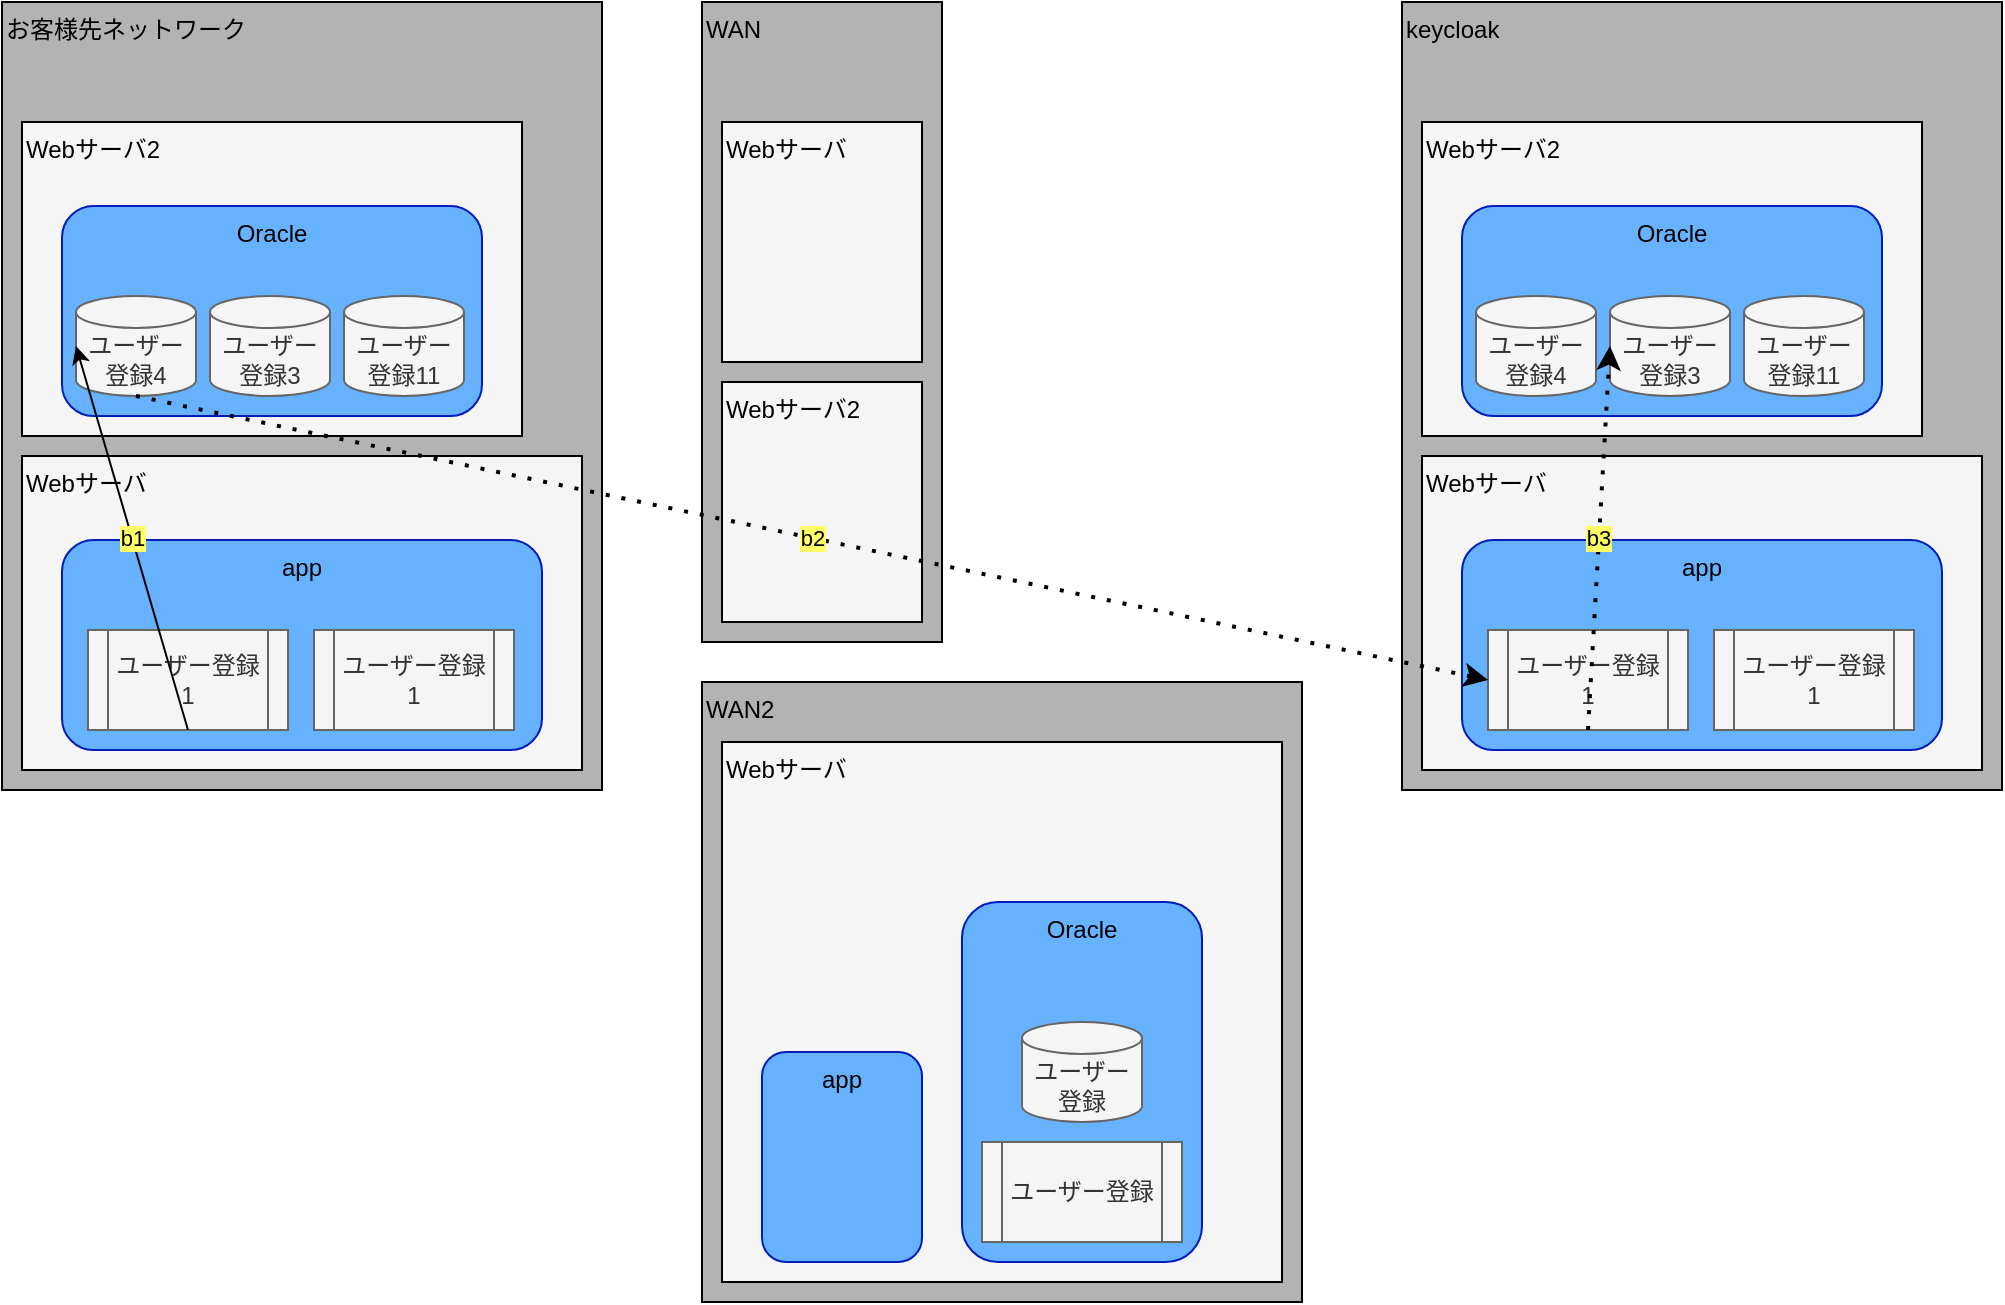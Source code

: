 <mxfile>
  <diagram id="DzRFVIfGvD17ysObrIGW" name="Page-1">
    <mxGraphModel dx="439" dy="828" grid="1" gridSize="10" guides="1" tooltips="1" connect="1" arrows="1" fold="1" page="1" pageScale="1" pageWidth="827" pageHeight="1169" math="0" shadow="0">
      <root>
        <mxCell id="Generate0"></mxCell>
        <mxCell id="Generate1" parent="Generate0"></mxCell>
        <mxCell id="Generate2" style="group" connectable="0" vertex="1" parent="Generate1">
          <mxGeometry x="50" y="50" width="300" height="394" as="geometry"></mxGeometry>
        </mxCell>
        <mxCell id="Generate3" value="お客様先ネットワーク" style="whiteSpace=wrap;html=1;aspect=fixed;strokeColor=#000000;strokeWidth=1;fillColor=#B3B3B3;gradientColor=none;align=left;fontColor=#000000;verticalAlign=top;" vertex="1" parent="Generate2">
          <mxGeometry width="300" height="394" as="geometry"></mxGeometry>
        </mxCell>
        <mxCell id="Generate4" style="group" connectable="0" vertex="1" parent="Generate2">
          <mxGeometry x="10" y="227" width="280" height="157" as="geometry"></mxGeometry>
        </mxCell>
        <mxCell id="Generate5" value="Webサーバ" style="whiteSpace=wrap;html=1;aspect=fixed;strokeColor=#000000;strokeWidth=1;fillColor=#f5f5f5;gradientColor=none;align=left;fontColor=#000000;verticalAlign=top;" vertex="1" parent="Generate4">
          <mxGeometry width="280" height="157" as="geometry"></mxGeometry>
        </mxCell>
        <mxCell id="Generate6" style="group" connectable="0" vertex="1" parent="Generate4">
          <mxGeometry x="20" y="42" width="240" height="105" as="geometry"></mxGeometry>
        </mxCell>
        <mxCell id="Generate7" value="app" style="rounded=1;whiteSpace=wrap;html=1;fillColor=#66B2FF;fontColor=#000000;strokeColor=#001DBC;align=center;verticalAlign=top;" vertex="1" parent="Generate6">
          <mxGeometry width="240" height="105" as="geometry"></mxGeometry>
        </mxCell>
        <mxCell id="9" value="ユーザー登録1" style="shape=process;whiteSpace=wrap;html=1;backgroundOutline=1;fontColor=#333333;fillColor=#f5f5f5;strokeColor=#666666;" vertex="1" parent="Generate6">
          <mxGeometry x="13" y="45" width="100" height="50" as="geometry"></mxGeometry>
        </mxCell>
        <mxCell id="15" value="ユーザー登録1" style="shape=process;whiteSpace=wrap;html=1;backgroundOutline=1;fontColor=#333333;fillColor=#f5f5f5;strokeColor=#666666;" vertex="1" parent="Generate6">
          <mxGeometry x="126" y="45" width="100" height="50" as="geometry"></mxGeometry>
        </mxCell>
        <mxCell id="Generate10" style="group" connectable="0" vertex="1" parent="Generate2">
          <mxGeometry x="10" y="60" width="250" height="157" as="geometry"></mxGeometry>
        </mxCell>
        <mxCell id="Generate11" value="Webサーバ2" style="whiteSpace=wrap;html=1;aspect=fixed;strokeColor=#000000;strokeWidth=1;fillColor=#f5f5f5;gradientColor=none;align=left;fontColor=#000000;verticalAlign=top;" vertex="1" parent="Generate10">
          <mxGeometry width="250" height="157" as="geometry"></mxGeometry>
        </mxCell>
        <mxCell id="Generate12" style="group" connectable="0" vertex="1" parent="Generate10">
          <mxGeometry x="20" y="42" width="210" height="105" as="geometry"></mxGeometry>
        </mxCell>
        <mxCell id="Generate13" value="Oracle" style="rounded=1;whiteSpace=wrap;html=1;fillColor=#66B2FF;fontColor=#000000;strokeColor=#001DBC;align=center;verticalAlign=top;" vertex="1" parent="Generate12">
          <mxGeometry width="210" height="105" as="geometry"></mxGeometry>
        </mxCell>
        <mxCell id="10" value="ユーザー登録4" style="shape=cylinder3;whiteSpace=wrap;html=1;boundedLbl=1;backgroundOutline=1;size=8;fontColor=#333333;fillColor=#f5f5f5;strokeColor=#666666;" vertex="1" parent="Generate12">
          <mxGeometry x="7" y="45" width="60" height="50" as="geometry"></mxGeometry>
        </mxCell>
        <mxCell id="11" value="ユーザー登録3" style="shape=cylinder3;whiteSpace=wrap;html=1;boundedLbl=1;backgroundOutline=1;size=8;fontColor=#333333;fillColor=#f5f5f5;strokeColor=#666666;" vertex="1" parent="Generate12">
          <mxGeometry x="74" y="45" width="60" height="50" as="geometry"></mxGeometry>
        </mxCell>
        <mxCell id="12" value="ユーザー登録11" style="shape=cylinder3;whiteSpace=wrap;html=1;boundedLbl=1;backgroundOutline=1;size=8;fontColor=#333333;fillColor=#f5f5f5;strokeColor=#666666;" vertex="1" parent="Generate12">
          <mxGeometry x="141" y="45" width="60" height="50" as="geometry"></mxGeometry>
        </mxCell>
        <mxCell id="Generate17" style="group" connectable="0" vertex="1" parent="Generate1">
          <mxGeometry x="400" y="50" width="120" height="320" as="geometry"></mxGeometry>
        </mxCell>
        <mxCell id="Generate18" value="WAN" style="whiteSpace=wrap;html=1;aspect=fixed;strokeColor=#000000;strokeWidth=1;fillColor=#B3B3B3;gradientColor=none;align=left;fontColor=#000000;verticalAlign=top;" vertex="1" parent="Generate17">
          <mxGeometry width="120" height="320" as="geometry"></mxGeometry>
        </mxCell>
        <mxCell id="Generate19" style="group" connectable="0" vertex="1" parent="Generate17">
          <mxGeometry x="10" y="190" width="100" height="120" as="geometry"></mxGeometry>
        </mxCell>
        <mxCell id="Generate20" value="Webサーバ2" style="whiteSpace=wrap;html=1;aspect=fixed;strokeColor=#000000;strokeWidth=1;fillColor=#f5f5f5;gradientColor=none;align=left;fontColor=#000000;verticalAlign=top;" vertex="1" parent="Generate19">
          <mxGeometry width="100" height="120" as="geometry"></mxGeometry>
        </mxCell>
        <mxCell id="Generate21" style="group" connectable="0" vertex="1" parent="Generate17">
          <mxGeometry x="10" y="60" width="100" height="120" as="geometry"></mxGeometry>
        </mxCell>
        <mxCell id="Generate22" value="Webサーバ" style="whiteSpace=wrap;html=1;aspect=fixed;strokeColor=#000000;strokeWidth=1;fillColor=#f5f5f5;gradientColor=none;align=left;fontColor=#000000;verticalAlign=top;" vertex="1" parent="Generate21">
          <mxGeometry width="100" height="120" as="geometry"></mxGeometry>
        </mxCell>
        <mxCell id="Generate23" style="group" connectable="0" vertex="1" parent="Generate1">
          <mxGeometry x="400" y="390" width="300" height="310" as="geometry"></mxGeometry>
        </mxCell>
        <mxCell id="Generate24" value="WAN2" style="whiteSpace=wrap;html=1;aspect=fixed;strokeColor=#000000;strokeWidth=1;fillColor=#B3B3B3;gradientColor=none;align=left;fontColor=#000000;verticalAlign=top;" vertex="1" parent="Generate23">
          <mxGeometry width="300" height="310" as="geometry"></mxGeometry>
        </mxCell>
        <mxCell id="Generate25" style="group" connectable="0" vertex="1" parent="Generate23">
          <mxGeometry x="10" y="30" width="280" height="270" as="geometry"></mxGeometry>
        </mxCell>
        <mxCell id="Generate26" value="Webサーバ" style="whiteSpace=wrap;html=1;aspect=fixed;strokeColor=#000000;strokeWidth=1;fillColor=#f5f5f5;gradientColor=none;align=left;fontColor=#000000;verticalAlign=top;" vertex="1" parent="Generate25">
          <mxGeometry width="280" height="270" as="geometry"></mxGeometry>
        </mxCell>
        <mxCell id="Generate27" style="group" connectable="0" vertex="1" parent="Generate25">
          <mxGeometry x="20" y="155" width="80" height="105" as="geometry"></mxGeometry>
        </mxCell>
        <mxCell id="Generate28" value="app" style="rounded=1;whiteSpace=wrap;html=1;fillColor=#66B2FF;fontColor=#000000;strokeColor=#001DBC;align=center;verticalAlign=top;" vertex="1" parent="Generate27">
          <mxGeometry width="80" height="105" as="geometry"></mxGeometry>
        </mxCell>
        <mxCell id="Generate29" style="group" connectable="0" vertex="1" parent="Generate25">
          <mxGeometry x="120" y="80" width="120" height="180" as="geometry"></mxGeometry>
        </mxCell>
        <mxCell id="Generate30" value="Oracle" style="rounded=1;whiteSpace=wrap;html=1;fillColor=#66B2FF;fontColor=#000000;strokeColor=#001DBC;align=center;verticalAlign=top;" vertex="1" parent="Generate29">
          <mxGeometry width="120" height="180" as="geometry"></mxGeometry>
        </mxCell>
        <mxCell id="8" value="ユーザー登録" style="shape=cylinder3;whiteSpace=wrap;html=1;boundedLbl=1;backgroundOutline=1;size=8;fontColor=#333333;fillColor=#f5f5f5;strokeColor=#666666;" vertex="1" parent="Generate29">
          <mxGeometry x="30" y="60" width="60" height="50" as="geometry"></mxGeometry>
        </mxCell>
        <mxCell id="7" value="ユーザー登録" style="shape=process;whiteSpace=wrap;html=1;backgroundOutline=1;fontColor=#333333;fillColor=#f5f5f5;strokeColor=#666666;" vertex="1" parent="Generate29">
          <mxGeometry x="10" y="120" width="100" height="50" as="geometry"></mxGeometry>
        </mxCell>
        <mxCell id="Generate33" style="group" connectable="0" vertex="1" parent="Generate1">
          <mxGeometry x="750" y="50" width="300" height="394" as="geometry"></mxGeometry>
        </mxCell>
        <mxCell id="Generate34" value="keycloak" style="whiteSpace=wrap;html=1;aspect=fixed;strokeColor=#000000;strokeWidth=1;fillColor=#B3B3B3;gradientColor=none;align=left;fontColor=#000000;verticalAlign=top;" vertex="1" parent="Generate33">
          <mxGeometry width="300" height="394" as="geometry"></mxGeometry>
        </mxCell>
        <mxCell id="Generate35" style="group" connectable="0" vertex="1" parent="Generate33">
          <mxGeometry x="10" y="227" width="280" height="157" as="geometry"></mxGeometry>
        </mxCell>
        <mxCell id="Generate36" value="Webサーバ" style="whiteSpace=wrap;html=1;aspect=fixed;strokeColor=#000000;strokeWidth=1;fillColor=#f5f5f5;gradientColor=none;align=left;fontColor=#000000;verticalAlign=top;" vertex="1" parent="Generate35">
          <mxGeometry width="280" height="157" as="geometry"></mxGeometry>
        </mxCell>
        <mxCell id="Generate37" style="group" connectable="0" vertex="1" parent="Generate35">
          <mxGeometry x="20" y="42" width="240" height="105" as="geometry"></mxGeometry>
        </mxCell>
        <mxCell id="Generate38" value="app" style="rounded=1;whiteSpace=wrap;html=1;fillColor=#66B2FF;fontColor=#000000;strokeColor=#001DBC;align=center;verticalAlign=top;" vertex="1" parent="Generate37">
          <mxGeometry width="240" height="105" as="geometry"></mxGeometry>
        </mxCell>
        <mxCell id="94" value="ユーザー登録1" style="shape=process;whiteSpace=wrap;html=1;backgroundOutline=1;fontColor=#333333;fillColor=#f5f5f5;strokeColor=#666666;" vertex="1" parent="Generate37">
          <mxGeometry x="13" y="45" width="100" height="50" as="geometry"></mxGeometry>
        </mxCell>
        <mxCell id="154" value="ユーザー登録1" style="shape=process;whiteSpace=wrap;html=1;backgroundOutline=1;fontColor=#333333;fillColor=#f5f5f5;strokeColor=#666666;" vertex="1" parent="Generate37">
          <mxGeometry x="126" y="45" width="100" height="50" as="geometry"></mxGeometry>
        </mxCell>
        <mxCell id="Generate41" style="group" connectable="0" vertex="1" parent="Generate33">
          <mxGeometry x="10" y="60" width="250" height="157" as="geometry"></mxGeometry>
        </mxCell>
        <mxCell id="Generate42" value="Webサーバ2" style="whiteSpace=wrap;html=1;aspect=fixed;strokeColor=#000000;strokeWidth=1;fillColor=#f5f5f5;gradientColor=none;align=left;fontColor=#000000;verticalAlign=top;" vertex="1" parent="Generate41">
          <mxGeometry width="250" height="157" as="geometry"></mxGeometry>
        </mxCell>
        <mxCell id="Generate43" style="group" connectable="0" vertex="1" parent="Generate41">
          <mxGeometry x="20" y="42" width="210" height="105" as="geometry"></mxGeometry>
        </mxCell>
        <mxCell id="Generate44" value="Oracle" style="rounded=1;whiteSpace=wrap;html=1;fillColor=#66B2FF;fontColor=#000000;strokeColor=#001DBC;align=center;verticalAlign=top;" vertex="1" parent="Generate43">
          <mxGeometry width="210" height="105" as="geometry"></mxGeometry>
        </mxCell>
        <mxCell id="ユーザー登録4" value="ユーザー登録4" style="shape=cylinder3;whiteSpace=wrap;html=1;boundedLbl=1;backgroundOutline=1;size=8;fontColor=#333333;fillColor=#f5f5f5;strokeColor=#666666;" vertex="1" parent="Generate43">
          <mxGeometry x="7" y="45" width="60" height="50" as="geometry"></mxGeometry>
        </mxCell>
        <mxCell id="ユーザー登録3" value="ユーザー登録3" style="shape=cylinder3;whiteSpace=wrap;html=1;boundedLbl=1;backgroundOutline=1;size=8;fontColor=#333333;fillColor=#f5f5f5;strokeColor=#666666;" vertex="1" parent="Generate43">
          <mxGeometry x="74" y="45" width="60" height="50" as="geometry"></mxGeometry>
        </mxCell>
        <mxCell id="ユーザー登録11" value="ユーザー登録11" style="shape=cylinder3;whiteSpace=wrap;html=1;boundedLbl=1;backgroundOutline=1;size=8;fontColor=#333333;fillColor=#f5f5f5;strokeColor=#666666;" vertex="1" parent="Generate43">
          <mxGeometry x="141" y="45" width="60" height="50" as="geometry"></mxGeometry>
        </mxCell>
        <mxCell id="Generate48" value="b1" style="endArrow=classic;html=1;strokeColor=#000000;entryDx=0;entryDy=0;entryPerimeter=0;labelBackgroundColor=#FFFF66;fontColor=#000000;entryX=0;entryY=0.5;exitX=0.5;exitY=1;" parent="Generate1" source="9" target="10" edge="1">
          <mxGeometry width="" height="" relative="1" as="geometry"></mxGeometry>
        </mxCell>
        <mxCell id="Generate49" value="b2" style="endArrow=classic;dashed=1;html=1;dashPattern=1 3;strokeWidth=2;fontColor=#000000;strokeColor=#000000;startArrow=none;startFill=0;entryDx=0;entryDy=0;entryPerimeter=0;exitX=0.75;exitY=1;exitDx=0;exitDy=0;endFill=1;labelBackgroundColor=#FFFF66;entryX=0;entryY=0.5;exitX=0.5;exitY=1;" parent="Generate1" source="10" target="94" edge="1">
          <mxGeometry width="" height="" relative="1" as="geometry"></mxGeometry>
        </mxCell>
        <mxCell id="Generate50" value="b3" style="endArrow=classic;dashed=1;html=1;dashPattern=1 3;strokeWidth=2;fontColor=#000000;strokeColor=#000000;startArrow=none;startFill=0;entryDx=0;entryDy=0;entryPerimeter=0;exitX=0.75;exitY=1;exitDx=0;exitDy=0;endFill=1;labelBackgroundColor=#FFFF66;entryX=0;entryY=0.5;exitX=0.5;exitY=1;" parent="Generate1" source="94" target="ユーザー登録3" edge="1">
          <mxGeometry width="" height="" relative="1" as="geometry"></mxGeometry>
        </mxCell>
      </root>
    </mxGraphModel>
  </diagram>
</mxfile>